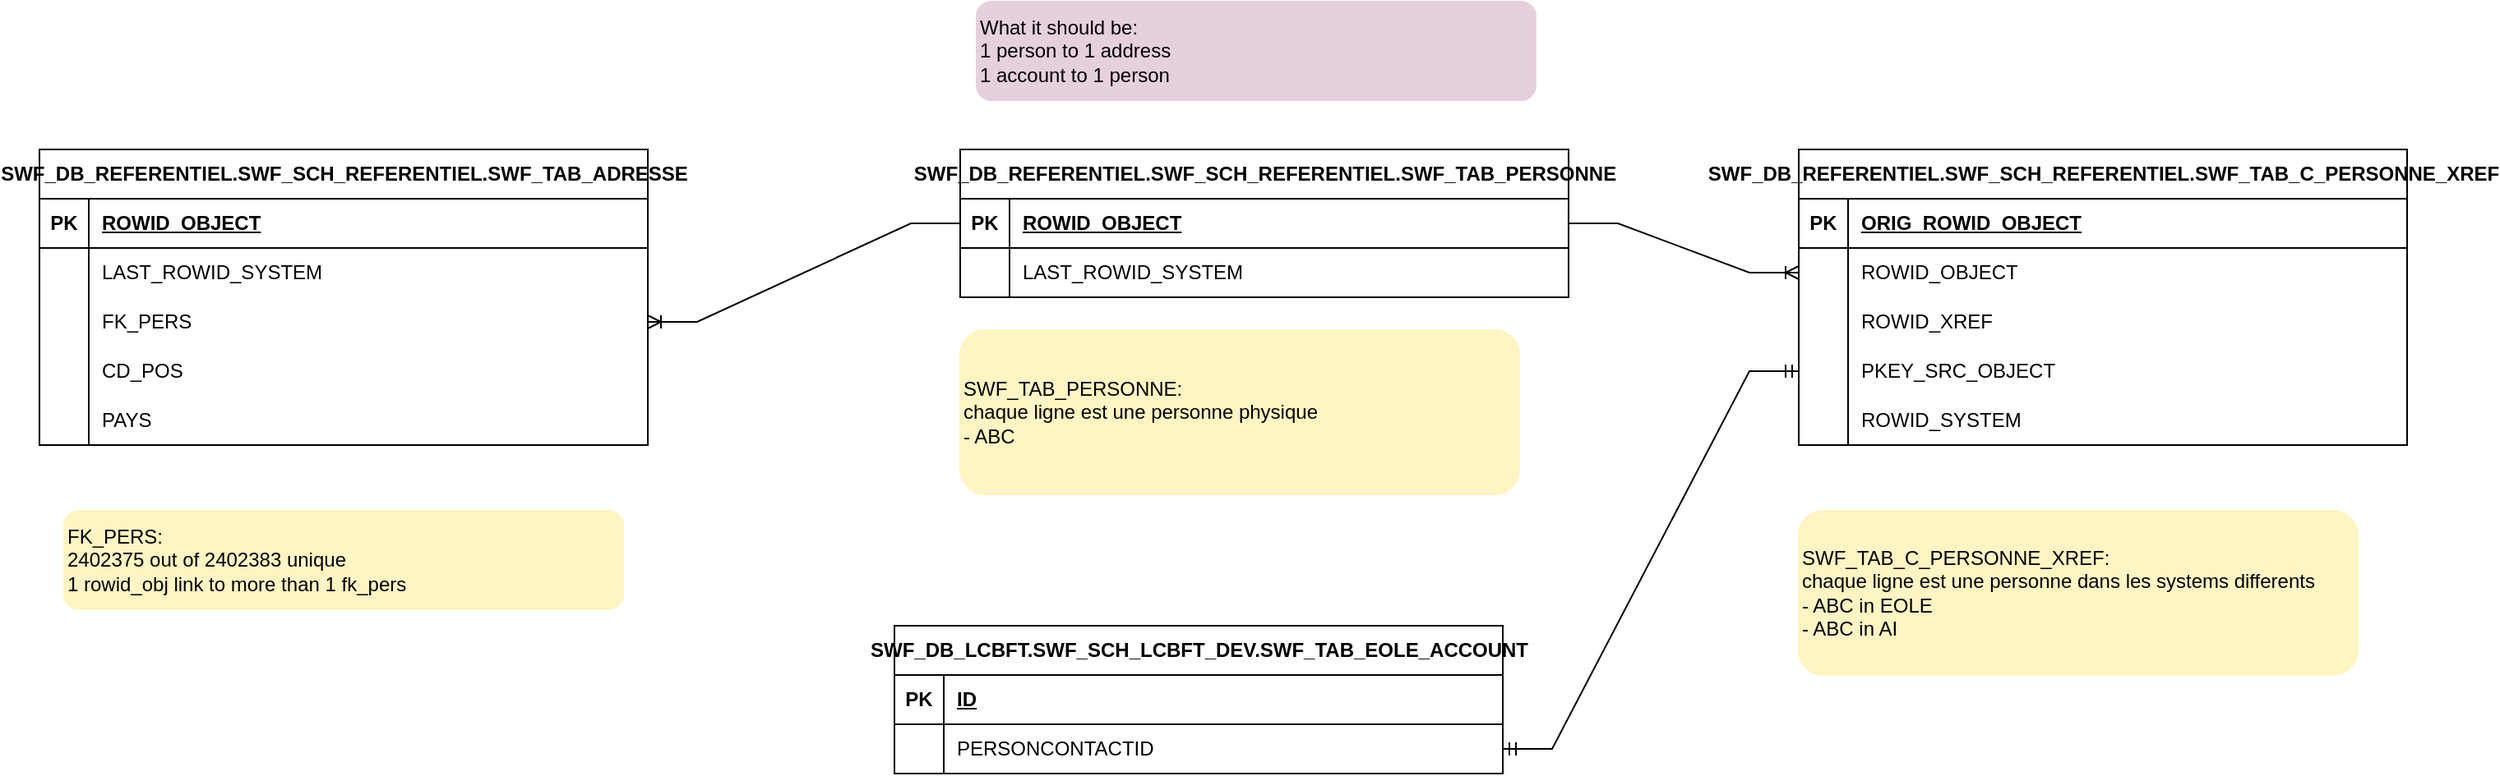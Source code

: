 <mxfile version="22.1.3" type="github">
  <diagram name="Page-1" id="-N0Wf2p26_ytfd32TYqR">
    <mxGraphModel dx="2415" dy="626" grid="1" gridSize="10" guides="1" tooltips="1" connect="1" arrows="1" fold="1" page="1" pageScale="1" pageWidth="827" pageHeight="1169" math="0" shadow="0">
      <root>
        <mxCell id="0" />
        <mxCell id="1" parent="0" />
        <mxCell id="k39MhWjwB1qhPyTOTygt-1" value="SWF_DB_REFERENTIEL.SWF_SCH_REFERENTIEL.SWF_TAB_PERSONNE" style="shape=table;startSize=30;container=1;collapsible=1;childLayout=tableLayout;fixedRows=1;rowLines=0;fontStyle=1;align=center;resizeLast=1;html=1;" vertex="1" parent="1">
          <mxGeometry x="-190" y="130" width="370" height="90" as="geometry">
            <mxRectangle x="-380" y="20" width="400" height="30" as="alternateBounds" />
          </mxGeometry>
        </mxCell>
        <mxCell id="k39MhWjwB1qhPyTOTygt-2" value="" style="shape=tableRow;horizontal=0;startSize=0;swimlaneHead=0;swimlaneBody=0;fillColor=none;collapsible=0;dropTarget=0;points=[[0,0.5],[1,0.5]];portConstraint=eastwest;top=0;left=0;right=0;bottom=1;" vertex="1" parent="k39MhWjwB1qhPyTOTygt-1">
          <mxGeometry y="30" width="370" height="30" as="geometry" />
        </mxCell>
        <mxCell id="k39MhWjwB1qhPyTOTygt-3" value="PK" style="shape=partialRectangle;connectable=0;fillColor=none;top=0;left=0;bottom=0;right=0;fontStyle=1;overflow=hidden;whiteSpace=wrap;html=1;" vertex="1" parent="k39MhWjwB1qhPyTOTygt-2">
          <mxGeometry width="30" height="30" as="geometry">
            <mxRectangle width="30" height="30" as="alternateBounds" />
          </mxGeometry>
        </mxCell>
        <mxCell id="k39MhWjwB1qhPyTOTygt-4" value="ROWID_OBJECT" style="shape=partialRectangle;connectable=0;fillColor=none;top=0;left=0;bottom=0;right=0;align=left;spacingLeft=6;fontStyle=5;overflow=hidden;whiteSpace=wrap;html=1;" vertex="1" parent="k39MhWjwB1qhPyTOTygt-2">
          <mxGeometry x="30" width="340" height="30" as="geometry">
            <mxRectangle width="340" height="30" as="alternateBounds" />
          </mxGeometry>
        </mxCell>
        <mxCell id="k39MhWjwB1qhPyTOTygt-8" value="" style="shape=tableRow;horizontal=0;startSize=0;swimlaneHead=0;swimlaneBody=0;fillColor=none;collapsible=0;dropTarget=0;points=[[0,0.5],[1,0.5]];portConstraint=eastwest;top=0;left=0;right=0;bottom=0;" vertex="1" parent="k39MhWjwB1qhPyTOTygt-1">
          <mxGeometry y="60" width="370" height="30" as="geometry" />
        </mxCell>
        <mxCell id="k39MhWjwB1qhPyTOTygt-9" value="" style="shape=partialRectangle;connectable=0;fillColor=none;top=0;left=0;bottom=0;right=0;editable=1;overflow=hidden;whiteSpace=wrap;html=1;" vertex="1" parent="k39MhWjwB1qhPyTOTygt-8">
          <mxGeometry width="30" height="30" as="geometry">
            <mxRectangle width="30" height="30" as="alternateBounds" />
          </mxGeometry>
        </mxCell>
        <mxCell id="k39MhWjwB1qhPyTOTygt-10" value="LAST_ROWID_SYSTEM" style="shape=partialRectangle;connectable=0;fillColor=none;top=0;left=0;bottom=0;right=0;align=left;spacingLeft=6;overflow=hidden;whiteSpace=wrap;html=1;" vertex="1" parent="k39MhWjwB1qhPyTOTygt-8">
          <mxGeometry x="30" width="340" height="30" as="geometry">
            <mxRectangle width="340" height="30" as="alternateBounds" />
          </mxGeometry>
        </mxCell>
        <mxCell id="k39MhWjwB1qhPyTOTygt-53" value="SWF_DB_REFERENTIEL.SWF_SCH_REFERENTIEL.SWF_TAB_ADRESSE" style="shape=table;startSize=30;container=1;collapsible=1;childLayout=tableLayout;fixedRows=1;rowLines=0;fontStyle=1;align=center;resizeLast=1;html=1;" vertex="1" parent="1">
          <mxGeometry x="-750" y="130" width="370" height="180" as="geometry">
            <mxRectangle x="-380" y="20" width="400" height="30" as="alternateBounds" />
          </mxGeometry>
        </mxCell>
        <mxCell id="k39MhWjwB1qhPyTOTygt-54" value="" style="shape=tableRow;horizontal=0;startSize=0;swimlaneHead=0;swimlaneBody=0;fillColor=none;collapsible=0;dropTarget=0;points=[[0,0.5],[1,0.5]];portConstraint=eastwest;top=0;left=0;right=0;bottom=1;" vertex="1" parent="k39MhWjwB1qhPyTOTygt-53">
          <mxGeometry y="30" width="370" height="30" as="geometry" />
        </mxCell>
        <mxCell id="k39MhWjwB1qhPyTOTygt-55" value="PK" style="shape=partialRectangle;connectable=0;fillColor=none;top=0;left=0;bottom=0;right=0;fontStyle=1;overflow=hidden;whiteSpace=wrap;html=1;" vertex="1" parent="k39MhWjwB1qhPyTOTygt-54">
          <mxGeometry width="30" height="30" as="geometry">
            <mxRectangle width="30" height="30" as="alternateBounds" />
          </mxGeometry>
        </mxCell>
        <mxCell id="k39MhWjwB1qhPyTOTygt-56" value="ROWID_OBJECT" style="shape=partialRectangle;connectable=0;fillColor=none;top=0;left=0;bottom=0;right=0;align=left;spacingLeft=6;fontStyle=5;overflow=hidden;whiteSpace=wrap;html=1;" vertex="1" parent="k39MhWjwB1qhPyTOTygt-54">
          <mxGeometry x="30" width="340" height="30" as="geometry">
            <mxRectangle width="340" height="30" as="alternateBounds" />
          </mxGeometry>
        </mxCell>
        <mxCell id="k39MhWjwB1qhPyTOTygt-60" value="" style="shape=tableRow;horizontal=0;startSize=0;swimlaneHead=0;swimlaneBody=0;fillColor=none;collapsible=0;dropTarget=0;points=[[0,0.5],[1,0.5]];portConstraint=eastwest;top=0;left=0;right=0;bottom=0;" vertex="1" parent="k39MhWjwB1qhPyTOTygt-53">
          <mxGeometry y="60" width="370" height="30" as="geometry" />
        </mxCell>
        <mxCell id="k39MhWjwB1qhPyTOTygt-61" value="" style="shape=partialRectangle;connectable=0;fillColor=none;top=0;left=0;bottom=0;right=0;editable=1;overflow=hidden;whiteSpace=wrap;html=1;" vertex="1" parent="k39MhWjwB1qhPyTOTygt-60">
          <mxGeometry width="30" height="30" as="geometry">
            <mxRectangle width="30" height="30" as="alternateBounds" />
          </mxGeometry>
        </mxCell>
        <mxCell id="k39MhWjwB1qhPyTOTygt-62" value="LAST_ROWID_SYSTEM" style="shape=partialRectangle;connectable=0;fillColor=none;top=0;left=0;bottom=0;right=0;align=left;spacingLeft=6;overflow=hidden;whiteSpace=wrap;html=1;" vertex="1" parent="k39MhWjwB1qhPyTOTygt-60">
          <mxGeometry x="30" width="340" height="30" as="geometry">
            <mxRectangle width="340" height="30" as="alternateBounds" />
          </mxGeometry>
        </mxCell>
        <mxCell id="k39MhWjwB1qhPyTOTygt-63" value="" style="shape=tableRow;horizontal=0;startSize=0;swimlaneHead=0;swimlaneBody=0;fillColor=none;collapsible=0;dropTarget=0;points=[[0,0.5],[1,0.5]];portConstraint=eastwest;top=0;left=0;right=0;bottom=0;" vertex="1" parent="k39MhWjwB1qhPyTOTygt-53">
          <mxGeometry y="90" width="370" height="30" as="geometry" />
        </mxCell>
        <mxCell id="k39MhWjwB1qhPyTOTygt-64" value="" style="shape=partialRectangle;connectable=0;fillColor=none;top=0;left=0;bottom=0;right=0;editable=1;overflow=hidden;whiteSpace=wrap;html=1;" vertex="1" parent="k39MhWjwB1qhPyTOTygt-63">
          <mxGeometry width="30" height="30" as="geometry">
            <mxRectangle width="30" height="30" as="alternateBounds" />
          </mxGeometry>
        </mxCell>
        <mxCell id="k39MhWjwB1qhPyTOTygt-65" value="FK_PERS" style="shape=partialRectangle;connectable=0;fillColor=none;top=0;left=0;bottom=0;right=0;align=left;spacingLeft=6;overflow=hidden;whiteSpace=wrap;html=1;" vertex="1" parent="k39MhWjwB1qhPyTOTygt-63">
          <mxGeometry x="30" width="340" height="30" as="geometry">
            <mxRectangle width="340" height="30" as="alternateBounds" />
          </mxGeometry>
        </mxCell>
        <mxCell id="k39MhWjwB1qhPyTOTygt-66" value="" style="shape=tableRow;horizontal=0;startSize=0;swimlaneHead=0;swimlaneBody=0;fillColor=none;collapsible=0;dropTarget=0;points=[[0,0.5],[1,0.5]];portConstraint=eastwest;top=0;left=0;right=0;bottom=0;" vertex="1" parent="k39MhWjwB1qhPyTOTygt-53">
          <mxGeometry y="120" width="370" height="30" as="geometry" />
        </mxCell>
        <mxCell id="k39MhWjwB1qhPyTOTygt-67" value="" style="shape=partialRectangle;connectable=0;fillColor=none;top=0;left=0;bottom=0;right=0;editable=1;overflow=hidden;whiteSpace=wrap;html=1;" vertex="1" parent="k39MhWjwB1qhPyTOTygt-66">
          <mxGeometry width="30" height="30" as="geometry">
            <mxRectangle width="30" height="30" as="alternateBounds" />
          </mxGeometry>
        </mxCell>
        <mxCell id="k39MhWjwB1qhPyTOTygt-68" value="CD_POS" style="shape=partialRectangle;connectable=0;fillColor=none;top=0;left=0;bottom=0;right=0;align=left;spacingLeft=6;overflow=hidden;whiteSpace=wrap;html=1;" vertex="1" parent="k39MhWjwB1qhPyTOTygt-66">
          <mxGeometry x="30" width="340" height="30" as="geometry">
            <mxRectangle width="340" height="30" as="alternateBounds" />
          </mxGeometry>
        </mxCell>
        <mxCell id="k39MhWjwB1qhPyTOTygt-69" value="" style="shape=tableRow;horizontal=0;startSize=0;swimlaneHead=0;swimlaneBody=0;fillColor=none;collapsible=0;dropTarget=0;points=[[0,0.5],[1,0.5]];portConstraint=eastwest;top=0;left=0;right=0;bottom=0;" vertex="1" parent="k39MhWjwB1qhPyTOTygt-53">
          <mxGeometry y="150" width="370" height="30" as="geometry" />
        </mxCell>
        <mxCell id="k39MhWjwB1qhPyTOTygt-70" value="" style="shape=partialRectangle;connectable=0;fillColor=none;top=0;left=0;bottom=0;right=0;editable=1;overflow=hidden;whiteSpace=wrap;html=1;" vertex="1" parent="k39MhWjwB1qhPyTOTygt-69">
          <mxGeometry width="30" height="30" as="geometry">
            <mxRectangle width="30" height="30" as="alternateBounds" />
          </mxGeometry>
        </mxCell>
        <mxCell id="k39MhWjwB1qhPyTOTygt-71" value="PAYS" style="shape=partialRectangle;connectable=0;fillColor=none;top=0;left=0;bottom=0;right=0;align=left;spacingLeft=6;overflow=hidden;whiteSpace=wrap;html=1;" vertex="1" parent="k39MhWjwB1qhPyTOTygt-69">
          <mxGeometry x="30" width="340" height="30" as="geometry">
            <mxRectangle width="340" height="30" as="alternateBounds" />
          </mxGeometry>
        </mxCell>
        <mxCell id="k39MhWjwB1qhPyTOTygt-73" value="" style="edgeStyle=entityRelationEdgeStyle;fontSize=12;html=1;endArrow=ERoneToMany;rounded=0;exitX=0;exitY=0.5;exitDx=0;exitDy=0;" edge="1" parent="1" source="k39MhWjwB1qhPyTOTygt-2" target="k39MhWjwB1qhPyTOTygt-63">
          <mxGeometry width="100" height="100" relative="1" as="geometry">
            <mxPoint x="-90" y="270" as="sourcePoint" />
            <mxPoint x="10" y="170" as="targetPoint" />
          </mxGeometry>
        </mxCell>
        <mxCell id="k39MhWjwB1qhPyTOTygt-74" value="SWF_DB_REFERENTIEL.SWF_SCH_REFERENTIEL.SWF_TAB_C_PERSONNE_XREF" style="shape=table;startSize=30;container=1;collapsible=1;childLayout=tableLayout;fixedRows=1;rowLines=0;fontStyle=1;align=center;resizeLast=1;html=1;" vertex="1" parent="1">
          <mxGeometry x="320" y="130" width="370" height="180" as="geometry">
            <mxRectangle x="-380" y="20" width="400" height="30" as="alternateBounds" />
          </mxGeometry>
        </mxCell>
        <mxCell id="k39MhWjwB1qhPyTOTygt-75" value="" style="shape=tableRow;horizontal=0;startSize=0;swimlaneHead=0;swimlaneBody=0;fillColor=none;collapsible=0;dropTarget=0;points=[[0,0.5],[1,0.5]];portConstraint=eastwest;top=0;left=0;right=0;bottom=1;" vertex="1" parent="k39MhWjwB1qhPyTOTygt-74">
          <mxGeometry y="30" width="370" height="30" as="geometry" />
        </mxCell>
        <mxCell id="k39MhWjwB1qhPyTOTygt-76" value="PK" style="shape=partialRectangle;connectable=0;fillColor=none;top=0;left=0;bottom=0;right=0;fontStyle=1;overflow=hidden;whiteSpace=wrap;html=1;" vertex="1" parent="k39MhWjwB1qhPyTOTygt-75">
          <mxGeometry width="30" height="30" as="geometry">
            <mxRectangle width="30" height="30" as="alternateBounds" />
          </mxGeometry>
        </mxCell>
        <mxCell id="k39MhWjwB1qhPyTOTygt-77" value="ORIG_ROWID_OBJECT" style="shape=partialRectangle;connectable=0;fillColor=none;top=0;left=0;bottom=0;right=0;align=left;spacingLeft=6;fontStyle=5;overflow=hidden;whiteSpace=wrap;html=1;" vertex="1" parent="k39MhWjwB1qhPyTOTygt-75">
          <mxGeometry x="30" width="340" height="30" as="geometry">
            <mxRectangle width="340" height="30" as="alternateBounds" />
          </mxGeometry>
        </mxCell>
        <mxCell id="k39MhWjwB1qhPyTOTygt-78" value="" style="shape=tableRow;horizontal=0;startSize=0;swimlaneHead=0;swimlaneBody=0;fillColor=none;collapsible=0;dropTarget=0;points=[[0,0.5],[1,0.5]];portConstraint=eastwest;top=0;left=0;right=0;bottom=0;" vertex="1" parent="k39MhWjwB1qhPyTOTygt-74">
          <mxGeometry y="60" width="370" height="30" as="geometry" />
        </mxCell>
        <mxCell id="k39MhWjwB1qhPyTOTygt-79" value="" style="shape=partialRectangle;connectable=0;fillColor=none;top=0;left=0;bottom=0;right=0;editable=1;overflow=hidden;whiteSpace=wrap;html=1;" vertex="1" parent="k39MhWjwB1qhPyTOTygt-78">
          <mxGeometry width="30" height="30" as="geometry">
            <mxRectangle width="30" height="30" as="alternateBounds" />
          </mxGeometry>
        </mxCell>
        <mxCell id="k39MhWjwB1qhPyTOTygt-80" value="ROWID_OBJECT" style="shape=partialRectangle;connectable=0;fillColor=none;top=0;left=0;bottom=0;right=0;align=left;spacingLeft=6;overflow=hidden;whiteSpace=wrap;html=1;" vertex="1" parent="k39MhWjwB1qhPyTOTygt-78">
          <mxGeometry x="30" width="340" height="30" as="geometry">
            <mxRectangle width="340" height="30" as="alternateBounds" />
          </mxGeometry>
        </mxCell>
        <mxCell id="k39MhWjwB1qhPyTOTygt-81" value="" style="shape=tableRow;horizontal=0;startSize=0;swimlaneHead=0;swimlaneBody=0;fillColor=none;collapsible=0;dropTarget=0;points=[[0,0.5],[1,0.5]];portConstraint=eastwest;top=0;left=0;right=0;bottom=0;" vertex="1" parent="k39MhWjwB1qhPyTOTygt-74">
          <mxGeometry y="90" width="370" height="30" as="geometry" />
        </mxCell>
        <mxCell id="k39MhWjwB1qhPyTOTygt-82" value="" style="shape=partialRectangle;connectable=0;fillColor=none;top=0;left=0;bottom=0;right=0;editable=1;overflow=hidden;whiteSpace=wrap;html=1;" vertex="1" parent="k39MhWjwB1qhPyTOTygt-81">
          <mxGeometry width="30" height="30" as="geometry">
            <mxRectangle width="30" height="30" as="alternateBounds" />
          </mxGeometry>
        </mxCell>
        <mxCell id="k39MhWjwB1qhPyTOTygt-83" value="ROWID_XREF" style="shape=partialRectangle;connectable=0;fillColor=none;top=0;left=0;bottom=0;right=0;align=left;spacingLeft=6;overflow=hidden;whiteSpace=wrap;html=1;" vertex="1" parent="k39MhWjwB1qhPyTOTygt-81">
          <mxGeometry x="30" width="340" height="30" as="geometry">
            <mxRectangle width="340" height="30" as="alternateBounds" />
          </mxGeometry>
        </mxCell>
        <mxCell id="k39MhWjwB1qhPyTOTygt-84" value="" style="shape=tableRow;horizontal=0;startSize=0;swimlaneHead=0;swimlaneBody=0;fillColor=none;collapsible=0;dropTarget=0;points=[[0,0.5],[1,0.5]];portConstraint=eastwest;top=0;left=0;right=0;bottom=0;" vertex="1" parent="k39MhWjwB1qhPyTOTygt-74">
          <mxGeometry y="120" width="370" height="30" as="geometry" />
        </mxCell>
        <mxCell id="k39MhWjwB1qhPyTOTygt-85" value="" style="shape=partialRectangle;connectable=0;fillColor=none;top=0;left=0;bottom=0;right=0;editable=1;overflow=hidden;whiteSpace=wrap;html=1;" vertex="1" parent="k39MhWjwB1qhPyTOTygt-84">
          <mxGeometry width="30" height="30" as="geometry">
            <mxRectangle width="30" height="30" as="alternateBounds" />
          </mxGeometry>
        </mxCell>
        <mxCell id="k39MhWjwB1qhPyTOTygt-86" value="PKEY_SRC_OBJECT" style="shape=partialRectangle;connectable=0;fillColor=none;top=0;left=0;bottom=0;right=0;align=left;spacingLeft=6;overflow=hidden;whiteSpace=wrap;html=1;" vertex="1" parent="k39MhWjwB1qhPyTOTygt-84">
          <mxGeometry x="30" width="340" height="30" as="geometry">
            <mxRectangle width="340" height="30" as="alternateBounds" />
          </mxGeometry>
        </mxCell>
        <mxCell id="k39MhWjwB1qhPyTOTygt-87" value="" style="shape=tableRow;horizontal=0;startSize=0;swimlaneHead=0;swimlaneBody=0;fillColor=none;collapsible=0;dropTarget=0;points=[[0,0.5],[1,0.5]];portConstraint=eastwest;top=0;left=0;right=0;bottom=0;" vertex="1" parent="k39MhWjwB1qhPyTOTygt-74">
          <mxGeometry y="150" width="370" height="30" as="geometry" />
        </mxCell>
        <mxCell id="k39MhWjwB1qhPyTOTygt-88" value="" style="shape=partialRectangle;connectable=0;fillColor=none;top=0;left=0;bottom=0;right=0;editable=1;overflow=hidden;whiteSpace=wrap;html=1;" vertex="1" parent="k39MhWjwB1qhPyTOTygt-87">
          <mxGeometry width="30" height="30" as="geometry">
            <mxRectangle width="30" height="30" as="alternateBounds" />
          </mxGeometry>
        </mxCell>
        <mxCell id="k39MhWjwB1qhPyTOTygt-89" value="ROWID_SYSTEM" style="shape=partialRectangle;connectable=0;fillColor=none;top=0;left=0;bottom=0;right=0;align=left;spacingLeft=6;overflow=hidden;whiteSpace=wrap;html=1;" vertex="1" parent="k39MhWjwB1qhPyTOTygt-87">
          <mxGeometry x="30" width="340" height="30" as="geometry">
            <mxRectangle width="340" height="30" as="alternateBounds" />
          </mxGeometry>
        </mxCell>
        <mxCell id="k39MhWjwB1qhPyTOTygt-91" value="" style="edgeStyle=entityRelationEdgeStyle;fontSize=12;html=1;endArrow=ERoneToMany;rounded=0;exitX=1;exitY=0.5;exitDx=0;exitDy=0;" edge="1" parent="1" source="k39MhWjwB1qhPyTOTygt-2" target="k39MhWjwB1qhPyTOTygt-78">
          <mxGeometry width="100" height="100" relative="1" as="geometry">
            <mxPoint x="135" y="240" as="sourcePoint" />
            <mxPoint x="-85" y="300" as="targetPoint" />
            <Array as="points">
              <mxPoint x="260" y="130" />
            </Array>
          </mxGeometry>
        </mxCell>
        <mxCell id="k39MhWjwB1qhPyTOTygt-94" value="FK_PERS:&lt;br&gt;2402375 out of&amp;nbsp;2402383 unique&lt;br&gt;1 rowid_obj link to more than 1 fk_pers" style="rounded=1;whiteSpace=wrap;html=1;align=left;fillColor=#FFF4C3;strokeColor=#FFF4C3;" vertex="1" parent="1">
          <mxGeometry x="-735" y="350" width="340" height="60" as="geometry" />
        </mxCell>
        <mxCell id="k39MhWjwB1qhPyTOTygt-95" value="SWF_DB_LCBFT.SWF_SCH_LCBFT_DEV.SWF_TAB_EOLE_ACCOUNT" style="shape=table;startSize=30;container=1;collapsible=1;childLayout=tableLayout;fixedRows=1;rowLines=0;fontStyle=1;align=center;resizeLast=1;html=1;" vertex="1" parent="1">
          <mxGeometry x="-230" y="420" width="370" height="90" as="geometry">
            <mxRectangle x="-380" y="20" width="400" height="30" as="alternateBounds" />
          </mxGeometry>
        </mxCell>
        <mxCell id="k39MhWjwB1qhPyTOTygt-96" value="" style="shape=tableRow;horizontal=0;startSize=0;swimlaneHead=0;swimlaneBody=0;fillColor=none;collapsible=0;dropTarget=0;points=[[0,0.5],[1,0.5]];portConstraint=eastwest;top=0;left=0;right=0;bottom=1;" vertex="1" parent="k39MhWjwB1qhPyTOTygt-95">
          <mxGeometry y="30" width="370" height="30" as="geometry" />
        </mxCell>
        <mxCell id="k39MhWjwB1qhPyTOTygt-97" value="PK" style="shape=partialRectangle;connectable=0;fillColor=none;top=0;left=0;bottom=0;right=0;fontStyle=1;overflow=hidden;whiteSpace=wrap;html=1;" vertex="1" parent="k39MhWjwB1qhPyTOTygt-96">
          <mxGeometry width="30" height="30" as="geometry">
            <mxRectangle width="30" height="30" as="alternateBounds" />
          </mxGeometry>
        </mxCell>
        <mxCell id="k39MhWjwB1qhPyTOTygt-98" value="ID" style="shape=partialRectangle;connectable=0;fillColor=none;top=0;left=0;bottom=0;right=0;align=left;spacingLeft=6;fontStyle=5;overflow=hidden;whiteSpace=wrap;html=1;" vertex="1" parent="k39MhWjwB1qhPyTOTygt-96">
          <mxGeometry x="30" width="340" height="30" as="geometry">
            <mxRectangle width="340" height="30" as="alternateBounds" />
          </mxGeometry>
        </mxCell>
        <mxCell id="k39MhWjwB1qhPyTOTygt-99" value="" style="shape=tableRow;horizontal=0;startSize=0;swimlaneHead=0;swimlaneBody=0;fillColor=none;collapsible=0;dropTarget=0;points=[[0,0.5],[1,0.5]];portConstraint=eastwest;top=0;left=0;right=0;bottom=0;" vertex="1" parent="k39MhWjwB1qhPyTOTygt-95">
          <mxGeometry y="60" width="370" height="30" as="geometry" />
        </mxCell>
        <mxCell id="k39MhWjwB1qhPyTOTygt-100" value="" style="shape=partialRectangle;connectable=0;fillColor=none;top=0;left=0;bottom=0;right=0;editable=1;overflow=hidden;whiteSpace=wrap;html=1;" vertex="1" parent="k39MhWjwB1qhPyTOTygt-99">
          <mxGeometry width="30" height="30" as="geometry">
            <mxRectangle width="30" height="30" as="alternateBounds" />
          </mxGeometry>
        </mxCell>
        <mxCell id="k39MhWjwB1qhPyTOTygt-101" value="PERSONCONTACTID" style="shape=partialRectangle;connectable=0;fillColor=none;top=0;left=0;bottom=0;right=0;align=left;spacingLeft=6;overflow=hidden;whiteSpace=wrap;html=1;" vertex="1" parent="k39MhWjwB1qhPyTOTygt-99">
          <mxGeometry x="30" width="340" height="30" as="geometry">
            <mxRectangle width="340" height="30" as="alternateBounds" />
          </mxGeometry>
        </mxCell>
        <mxCell id="k39MhWjwB1qhPyTOTygt-112" value="" style="edgeStyle=entityRelationEdgeStyle;fontSize=12;html=1;endArrow=ERmandOne;startArrow=ERmandOne;rounded=0;entryX=0;entryY=0.5;entryDx=0;entryDy=0;" edge="1" parent="1" source="k39MhWjwB1qhPyTOTygt-99" target="k39MhWjwB1qhPyTOTygt-84">
          <mxGeometry width="100" height="100" relative="1" as="geometry">
            <mxPoint x="170" y="450" as="sourcePoint" />
            <mxPoint x="270" y="350" as="targetPoint" />
          </mxGeometry>
        </mxCell>
        <mxCell id="k39MhWjwB1qhPyTOTygt-113" value="What it should be:&lt;br&gt;1 person to 1 address&lt;br&gt;1 account to 1 person" style="rounded=1;whiteSpace=wrap;html=1;align=left;fillColor=#E6D0DE;strokeColor=#E6D0DE;" vertex="1" parent="1">
          <mxGeometry x="-180" y="40" width="340" height="60" as="geometry" />
        </mxCell>
        <mxCell id="k39MhWjwB1qhPyTOTygt-114" value="SWF_TAB_C_PERSONNE_XREF:&lt;br&gt;chaque ligne est une personne dans les systems differents&lt;br&gt;- ABC in EOLE&lt;br&gt;- ABC in AI" style="rounded=1;whiteSpace=wrap;html=1;align=left;fillColor=#FFF4C3;strokeColor=#FFF4C3;" vertex="1" parent="1">
          <mxGeometry x="320" y="350" width="340" height="100" as="geometry" />
        </mxCell>
        <mxCell id="k39MhWjwB1qhPyTOTygt-115" value="SWF_TAB_PERSONNE:&lt;br&gt;chaque ligne est une personne physique&lt;br&gt;- ABC&amp;nbsp;" style="rounded=1;whiteSpace=wrap;html=1;align=left;fillColor=#FFF4C3;strokeColor=#FFF4C3;" vertex="1" parent="1">
          <mxGeometry x="-190" y="240" width="340" height="100" as="geometry" />
        </mxCell>
      </root>
    </mxGraphModel>
  </diagram>
</mxfile>
